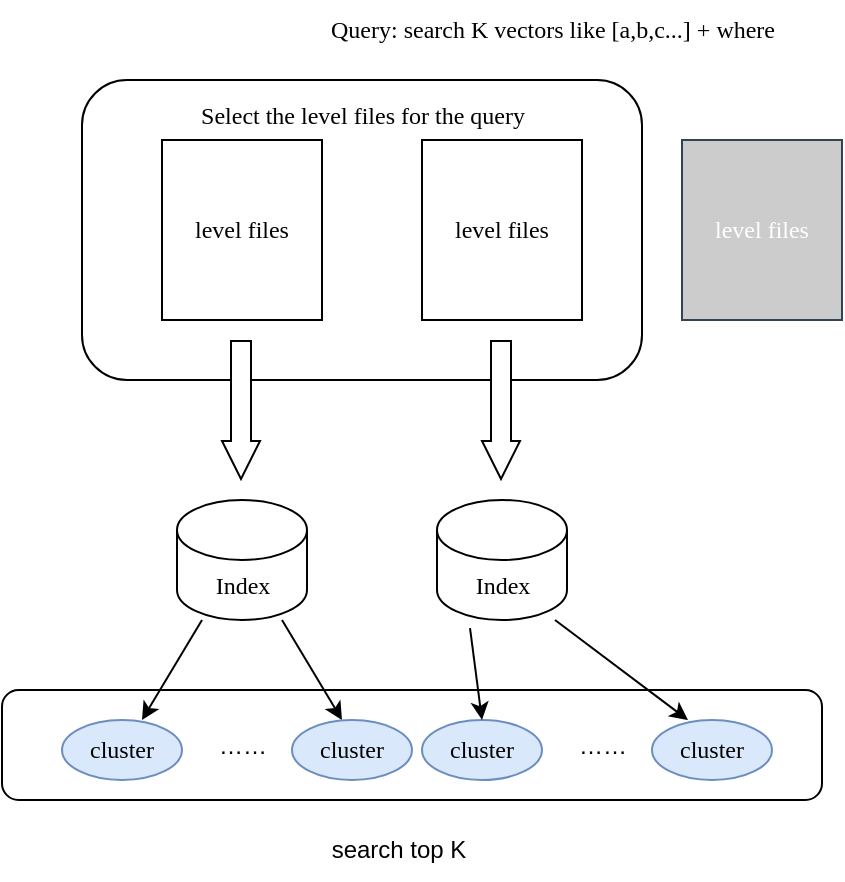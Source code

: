<mxfile version="21.6.7" type="github">
  <diagram name="第 1 页" id="8VU_JW2jNcm3ODKiE2Rf">
    <mxGraphModel dx="1434" dy="758" grid="1" gridSize="10" guides="1" tooltips="1" connect="1" arrows="1" fold="1" page="1" pageScale="1" pageWidth="827" pageHeight="1169" math="0" shadow="0">
      <root>
        <mxCell id="0" />
        <mxCell id="1" parent="0" />
        <mxCell id="wZoTuEtqvF41PbBGcXk--37" value="" style="rounded=1;whiteSpace=wrap;html=1;" vertex="1" parent="1">
          <mxGeometry x="60" y="170" width="280" height="150" as="geometry" />
        </mxCell>
        <mxCell id="wZoTuEtqvF41PbBGcXk--29" value="" style="rounded=1;whiteSpace=wrap;html=1;" vertex="1" parent="1">
          <mxGeometry x="20" y="475" width="410" height="55" as="geometry" />
        </mxCell>
        <mxCell id="wZoTuEtqvF41PbBGcXk--2" value="" style="rounded=0;whiteSpace=wrap;html=1;" vertex="1" parent="1">
          <mxGeometry x="100" y="200" width="80" height="90" as="geometry" />
        </mxCell>
        <mxCell id="wZoTuEtqvF41PbBGcXk--3" value="&lt;font face=&quot;Comic Sans MS&quot;&gt;level files&lt;/font&gt;" style="rounded=0;whiteSpace=wrap;html=1;gradientColor=none;fillStyle=hatch;" vertex="1" parent="1">
          <mxGeometry x="100" y="200" width="80" height="90" as="geometry" />
        </mxCell>
        <mxCell id="wZoTuEtqvF41PbBGcXk--4" value="&lt;font face=&quot;Comic Sans MS&quot;&gt;level files&lt;/font&gt;" style="rounded=0;whiteSpace=wrap;html=1;gradientColor=none;fillStyle=hatch;" vertex="1" parent="1">
          <mxGeometry x="230" y="200" width="80" height="90" as="geometry" />
        </mxCell>
        <mxCell id="wZoTuEtqvF41PbBGcXk--5" value="&lt;font face=&quot;Comic Sans MS&quot;&gt;level files&lt;/font&gt;" style="rounded=0;whiteSpace=wrap;html=1;fillColor=#CCCCCC;strokeColor=#314354;fontColor=#ffffff;" vertex="1" parent="1">
          <mxGeometry x="360" y="200" width="80" height="90" as="geometry" />
        </mxCell>
        <mxCell id="wZoTuEtqvF41PbBGcXk--6" value="&lt;font face=&quot;Comic Sans MS&quot;&gt;Query: search K vectors like [a,b,c...] + where&lt;/font&gt;" style="text;html=1;align=center;verticalAlign=middle;resizable=0;points=[];autosize=1;strokeColor=none;fillColor=none;" vertex="1" parent="1">
          <mxGeometry x="155" y="130" width="280" height="30" as="geometry" />
        </mxCell>
        <mxCell id="wZoTuEtqvF41PbBGcXk--12" value="&lt;font face=&quot;Comic Sans MS&quot;&gt;&lt;br&gt;Select the level files for the query&lt;/font&gt;" style="text;html=1;align=center;verticalAlign=middle;resizable=0;points=[];autosize=1;strokeColor=none;fillColor=none;" vertex="1" parent="1">
          <mxGeometry x="90" y="160" width="220" height="40" as="geometry" />
        </mxCell>
        <mxCell id="wZoTuEtqvF41PbBGcXk--13" value="" style="endArrow=classic;html=1;rounded=0;endWidth=8;shape=flexArrow;endSize=6;strokeWidth=1;fillColor=default;" edge="1" parent="1">
          <mxGeometry width="50" height="50" relative="1" as="geometry">
            <mxPoint x="139.5" y="300" as="sourcePoint" />
            <mxPoint x="139.5" y="370" as="targetPoint" />
          </mxGeometry>
        </mxCell>
        <mxCell id="wZoTuEtqvF41PbBGcXk--15" value="" style="endArrow=classic;html=1;rounded=0;endWidth=8;shape=flexArrow;endSize=6;strokeWidth=1;fillColor=default;" edge="1" parent="1">
          <mxGeometry width="50" height="50" relative="1" as="geometry">
            <mxPoint x="269.5" y="300" as="sourcePoint" />
            <mxPoint x="269.5" y="370" as="targetPoint" />
          </mxGeometry>
        </mxCell>
        <mxCell id="wZoTuEtqvF41PbBGcXk--16" value="&lt;font face=&quot;Comic Sans MS&quot;&gt;Index&lt;/font&gt;" style="shape=cylinder3;whiteSpace=wrap;html=1;boundedLbl=1;backgroundOutline=1;size=15;" vertex="1" parent="1">
          <mxGeometry x="107.5" y="380" width="65" height="60" as="geometry" />
        </mxCell>
        <mxCell id="wZoTuEtqvF41PbBGcXk--17" value="&lt;font face=&quot;Comic Sans MS&quot;&gt;Index&lt;/font&gt;" style="shape=cylinder3;whiteSpace=wrap;html=1;boundedLbl=1;backgroundOutline=1;size=15;" vertex="1" parent="1">
          <mxGeometry x="237.5" y="380" width="65" height="60" as="geometry" />
        </mxCell>
        <mxCell id="wZoTuEtqvF41PbBGcXk--18" value="" style="endArrow=classic;html=1;rounded=0;" edge="1" parent="1">
          <mxGeometry width="50" height="50" relative="1" as="geometry">
            <mxPoint x="120" y="440" as="sourcePoint" />
            <mxPoint x="90" y="490" as="targetPoint" />
          </mxGeometry>
        </mxCell>
        <mxCell id="wZoTuEtqvF41PbBGcXk--20" value="" style="endArrow=classic;html=1;rounded=0;" edge="1" parent="1">
          <mxGeometry width="50" height="50" relative="1" as="geometry">
            <mxPoint x="160" y="440" as="sourcePoint" />
            <mxPoint x="190" y="490" as="targetPoint" />
          </mxGeometry>
        </mxCell>
        <mxCell id="wZoTuEtqvF41PbBGcXk--21" value="&lt;font face=&quot;Comic Sans MS&quot;&gt;cluster&lt;/font&gt;" style="ellipse;whiteSpace=wrap;html=1;fillColor=#dae8fc;strokeColor=#6c8ebf;" vertex="1" parent="1">
          <mxGeometry x="50" y="490" width="60" height="30" as="geometry" />
        </mxCell>
        <mxCell id="wZoTuEtqvF41PbBGcXk--22" value="……" style="text;html=1;align=center;verticalAlign=middle;resizable=0;points=[];autosize=1;strokeColor=none;fillColor=none;" vertex="1" parent="1">
          <mxGeometry x="115" y="488" width="50" height="30" as="geometry" />
        </mxCell>
        <mxCell id="wZoTuEtqvF41PbBGcXk--23" value="&lt;font face=&quot;Comic Sans MS&quot;&gt;cluster&lt;/font&gt;" style="ellipse;whiteSpace=wrap;html=1;fillColor=#dae8fc;strokeColor=#6c8ebf;" vertex="1" parent="1">
          <mxGeometry x="165" y="490" width="60" height="30" as="geometry" />
        </mxCell>
        <mxCell id="wZoTuEtqvF41PbBGcXk--24" value="&lt;font face=&quot;Comic Sans MS&quot;&gt;cluster&lt;/font&gt;" style="ellipse;whiteSpace=wrap;html=1;fillColor=#dae8fc;strokeColor=#6c8ebf;" vertex="1" parent="1">
          <mxGeometry x="230" y="490" width="60" height="30" as="geometry" />
        </mxCell>
        <mxCell id="wZoTuEtqvF41PbBGcXk--25" value="……" style="text;html=1;align=center;verticalAlign=middle;resizable=0;points=[];autosize=1;strokeColor=none;fillColor=none;" vertex="1" parent="1">
          <mxGeometry x="295" y="488" width="50" height="30" as="geometry" />
        </mxCell>
        <mxCell id="wZoTuEtqvF41PbBGcXk--26" value="&lt;font face=&quot;Comic Sans MS&quot;&gt;cluster&lt;/font&gt;" style="ellipse;whiteSpace=wrap;html=1;fillColor=#dae8fc;strokeColor=#6c8ebf;" vertex="1" parent="1">
          <mxGeometry x="345" y="490" width="60" height="30" as="geometry" />
        </mxCell>
        <mxCell id="wZoTuEtqvF41PbBGcXk--27" value="" style="endArrow=classic;html=1;rounded=0;exitX=0.254;exitY=1.067;exitDx=0;exitDy=0;exitPerimeter=0;entryX=0.5;entryY=0;entryDx=0;entryDy=0;" edge="1" parent="1" source="wZoTuEtqvF41PbBGcXk--17" target="wZoTuEtqvF41PbBGcXk--24">
          <mxGeometry width="50" height="50" relative="1" as="geometry">
            <mxPoint x="170" y="450" as="sourcePoint" />
            <mxPoint x="200" y="500" as="targetPoint" />
          </mxGeometry>
        </mxCell>
        <mxCell id="wZoTuEtqvF41PbBGcXk--28" value="" style="endArrow=classic;html=1;rounded=0;exitX=0.254;exitY=1.067;exitDx=0;exitDy=0;exitPerimeter=0;entryX=0.3;entryY=0;entryDx=0;entryDy=0;entryPerimeter=0;" edge="1" parent="1" target="wZoTuEtqvF41PbBGcXk--26">
          <mxGeometry width="50" height="50" relative="1" as="geometry">
            <mxPoint x="296.5" y="440" as="sourcePoint" />
            <mxPoint x="302.5" y="486" as="targetPoint" />
          </mxGeometry>
        </mxCell>
        <mxCell id="wZoTuEtqvF41PbBGcXk--35" value="search top K" style="text;html=1;align=center;verticalAlign=middle;resizable=0;points=[];autosize=1;strokeColor=none;fillColor=none;" vertex="1" parent="1">
          <mxGeometry x="172.5" y="540" width="90" height="30" as="geometry" />
        </mxCell>
      </root>
    </mxGraphModel>
  </diagram>
</mxfile>
